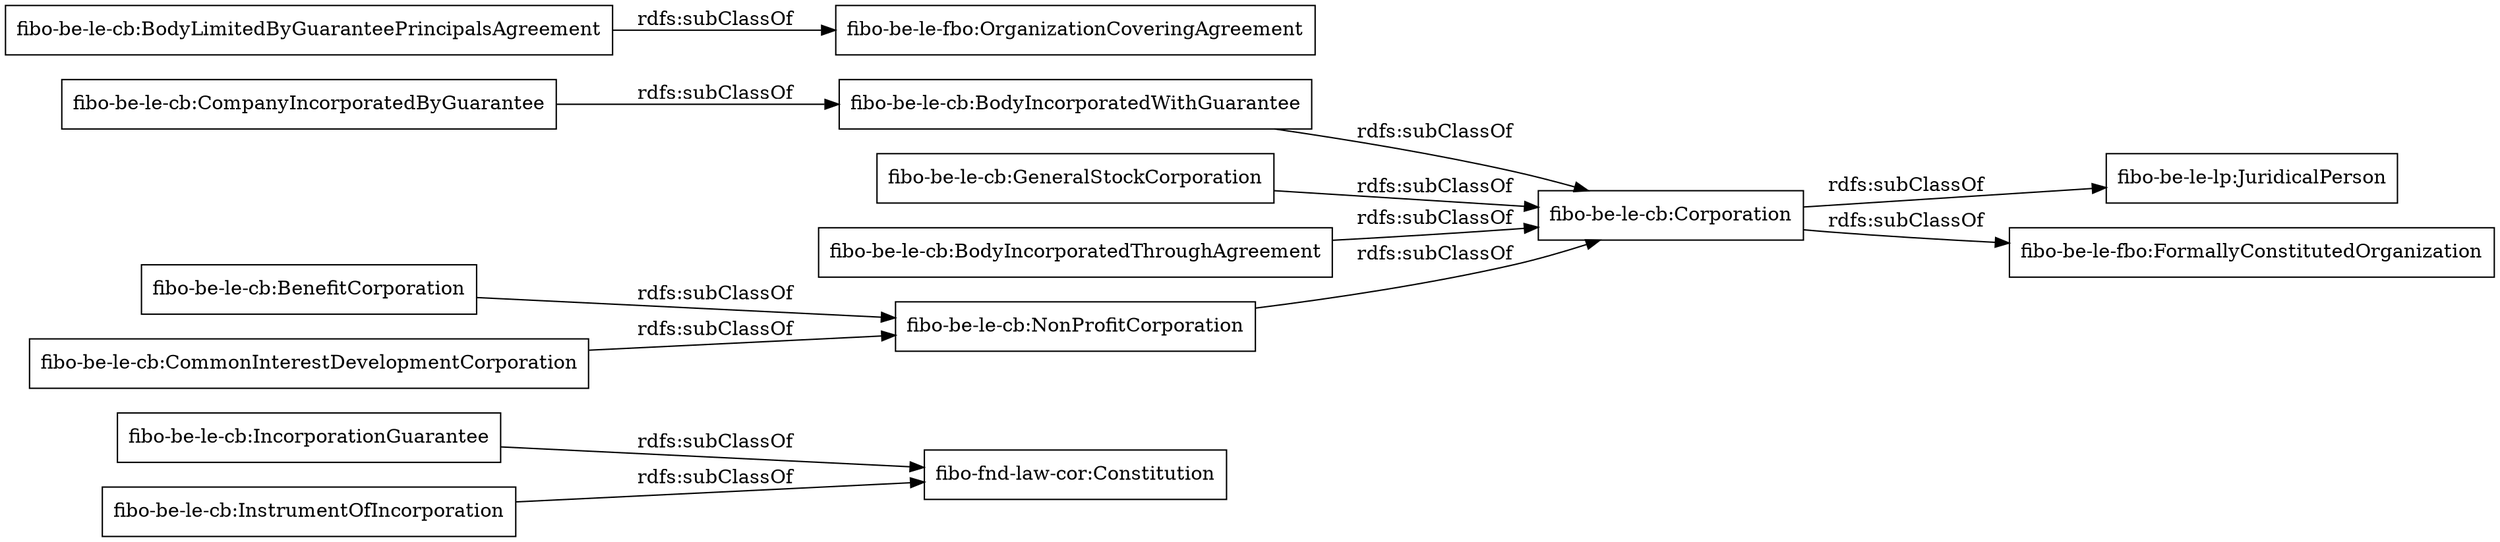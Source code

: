 digraph ar2dtool_diagram { 
rankdir=LR;
size="1000"
node [shape = rectangle, color="black"]; "fibo-be-le-cb:IncorporationGuarantee" "fibo-be-le-cb:CompanyIncorporatedByGuarantee" "fibo-be-le-cb:BodyLimitedByGuaranteePrincipalsAgreement" "fibo-be-le-cb:InstrumentOfIncorporation" "fibo-be-le-cb:GeneralStockCorporation" "fibo-be-le-cb:BenefitCorporation" "fibo-be-le-cb:BodyIncorporatedThroughAgreement" "fibo-be-le-cb:NonProfitCorporation" "fibo-be-le-cb:CommonInterestDevelopmentCorporation" "fibo-be-le-cb:BodyIncorporatedWithGuarantee" "fibo-be-le-cb:Corporation" ; /*classes style*/
	"fibo-be-le-cb:CommonInterestDevelopmentCorporation" -> "fibo-be-le-cb:NonProfitCorporation" [ label = "rdfs:subClassOf" ];
	"fibo-be-le-cb:InstrumentOfIncorporation" -> "fibo-fnd-law-cor:Constitution" [ label = "rdfs:subClassOf" ];
	"fibo-be-le-cb:NonProfitCorporation" -> "fibo-be-le-cb:Corporation" [ label = "rdfs:subClassOf" ];
	"fibo-be-le-cb:BodyIncorporatedThroughAgreement" -> "fibo-be-le-cb:Corporation" [ label = "rdfs:subClassOf" ];
	"fibo-be-le-cb:Corporation" -> "fibo-be-le-lp:JuridicalPerson" [ label = "rdfs:subClassOf" ];
	"fibo-be-le-cb:Corporation" -> "fibo-be-le-fbo:FormallyConstitutedOrganization" [ label = "rdfs:subClassOf" ];
	"fibo-be-le-cb:BenefitCorporation" -> "fibo-be-le-cb:NonProfitCorporation" [ label = "rdfs:subClassOf" ];
	"fibo-be-le-cb:BodyLimitedByGuaranteePrincipalsAgreement" -> "fibo-be-le-fbo:OrganizationCoveringAgreement" [ label = "rdfs:subClassOf" ];
	"fibo-be-le-cb:GeneralStockCorporation" -> "fibo-be-le-cb:Corporation" [ label = "rdfs:subClassOf" ];
	"fibo-be-le-cb:CompanyIncorporatedByGuarantee" -> "fibo-be-le-cb:BodyIncorporatedWithGuarantee" [ label = "rdfs:subClassOf" ];
	"fibo-be-le-cb:BodyIncorporatedWithGuarantee" -> "fibo-be-le-cb:Corporation" [ label = "rdfs:subClassOf" ];
	"fibo-be-le-cb:IncorporationGuarantee" -> "fibo-fnd-law-cor:Constitution" [ label = "rdfs:subClassOf" ];

}

